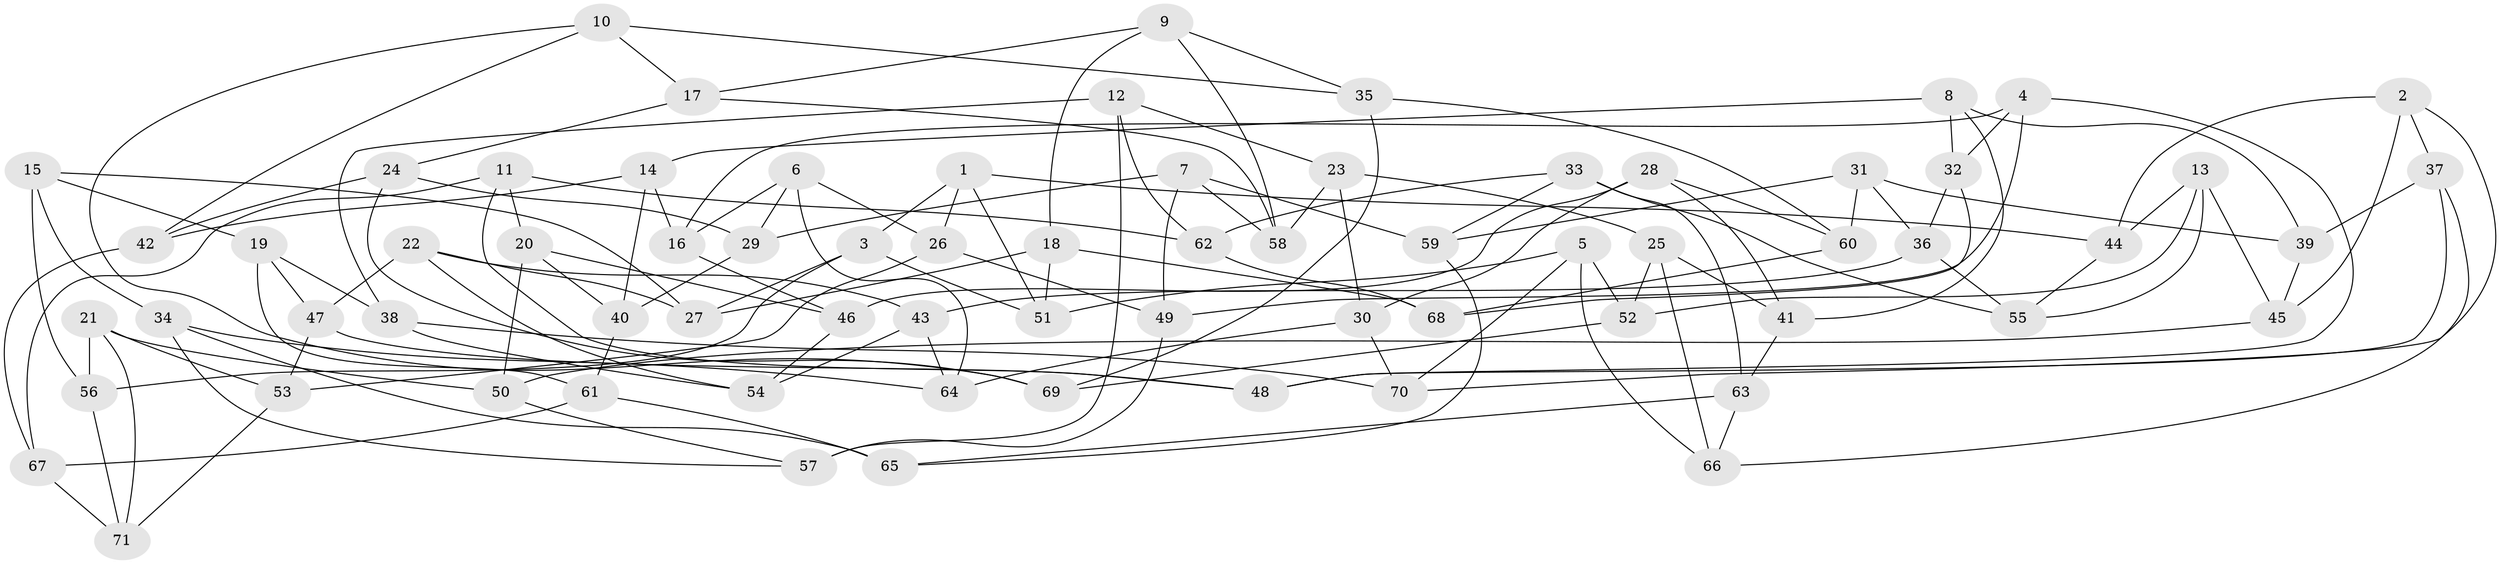 // Generated by graph-tools (version 1.1) at 2025/26/03/09/25 03:26:50]
// undirected, 71 vertices, 142 edges
graph export_dot {
graph [start="1"]
  node [color=gray90,style=filled];
  1;
  2;
  3;
  4;
  5;
  6;
  7;
  8;
  9;
  10;
  11;
  12;
  13;
  14;
  15;
  16;
  17;
  18;
  19;
  20;
  21;
  22;
  23;
  24;
  25;
  26;
  27;
  28;
  29;
  30;
  31;
  32;
  33;
  34;
  35;
  36;
  37;
  38;
  39;
  40;
  41;
  42;
  43;
  44;
  45;
  46;
  47;
  48;
  49;
  50;
  51;
  52;
  53;
  54;
  55;
  56;
  57;
  58;
  59;
  60;
  61;
  62;
  63;
  64;
  65;
  66;
  67;
  68;
  69;
  70;
  71;
  1 -- 26;
  1 -- 51;
  1 -- 3;
  1 -- 44;
  2 -- 37;
  2 -- 70;
  2 -- 44;
  2 -- 45;
  3 -- 56;
  3 -- 51;
  3 -- 27;
  4 -- 48;
  4 -- 16;
  4 -- 32;
  4 -- 49;
  5 -- 66;
  5 -- 70;
  5 -- 51;
  5 -- 52;
  6 -- 29;
  6 -- 16;
  6 -- 26;
  6 -- 64;
  7 -- 58;
  7 -- 29;
  7 -- 49;
  7 -- 59;
  8 -- 32;
  8 -- 41;
  8 -- 14;
  8 -- 39;
  9 -- 35;
  9 -- 17;
  9 -- 18;
  9 -- 58;
  10 -- 42;
  10 -- 17;
  10 -- 35;
  10 -- 69;
  11 -- 48;
  11 -- 67;
  11 -- 20;
  11 -- 62;
  12 -- 38;
  12 -- 62;
  12 -- 23;
  12 -- 57;
  13 -- 55;
  13 -- 52;
  13 -- 45;
  13 -- 44;
  14 -- 42;
  14 -- 16;
  14 -- 40;
  15 -- 34;
  15 -- 27;
  15 -- 56;
  15 -- 19;
  16 -- 46;
  17 -- 24;
  17 -- 58;
  18 -- 27;
  18 -- 51;
  18 -- 68;
  19 -- 47;
  19 -- 61;
  19 -- 38;
  20 -- 46;
  20 -- 50;
  20 -- 40;
  21 -- 71;
  21 -- 56;
  21 -- 53;
  21 -- 50;
  22 -- 54;
  22 -- 43;
  22 -- 27;
  22 -- 47;
  23 -- 30;
  23 -- 58;
  23 -- 25;
  24 -- 69;
  24 -- 42;
  24 -- 29;
  25 -- 52;
  25 -- 66;
  25 -- 41;
  26 -- 49;
  26 -- 53;
  28 -- 30;
  28 -- 46;
  28 -- 41;
  28 -- 60;
  29 -- 40;
  30 -- 64;
  30 -- 70;
  31 -- 60;
  31 -- 36;
  31 -- 39;
  31 -- 59;
  32 -- 68;
  32 -- 36;
  33 -- 59;
  33 -- 62;
  33 -- 55;
  33 -- 63;
  34 -- 65;
  34 -- 64;
  34 -- 57;
  35 -- 60;
  35 -- 69;
  36 -- 43;
  36 -- 55;
  37 -- 39;
  37 -- 48;
  37 -- 66;
  38 -- 70;
  38 -- 54;
  39 -- 45;
  40 -- 61;
  41 -- 63;
  42 -- 67;
  43 -- 54;
  43 -- 64;
  44 -- 55;
  45 -- 50;
  46 -- 54;
  47 -- 53;
  47 -- 48;
  49 -- 57;
  50 -- 57;
  52 -- 69;
  53 -- 71;
  56 -- 71;
  59 -- 65;
  60 -- 68;
  61 -- 65;
  61 -- 67;
  62 -- 68;
  63 -- 65;
  63 -- 66;
  67 -- 71;
}

